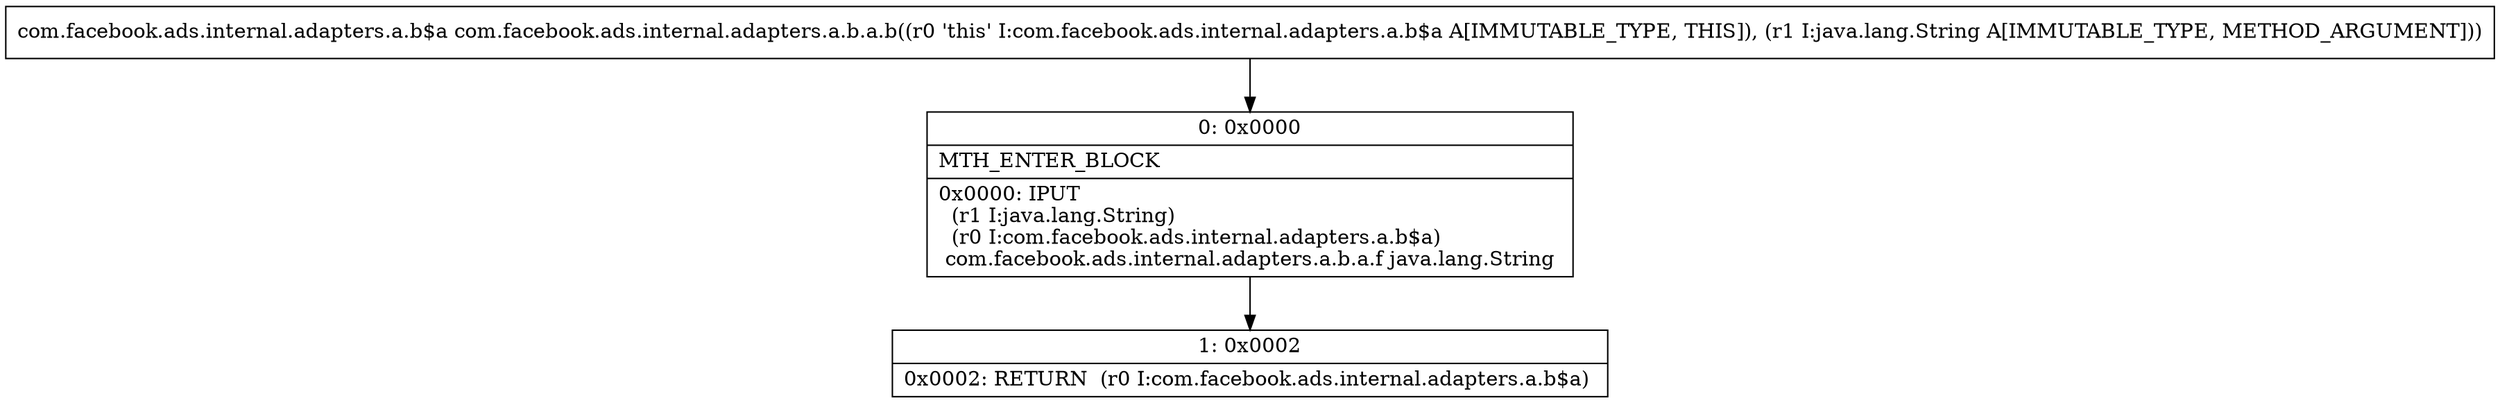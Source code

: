 digraph "CFG forcom.facebook.ads.internal.adapters.a.b.a.b(Ljava\/lang\/String;)Lcom\/facebook\/ads\/internal\/adapters\/a\/b$a;" {
Node_0 [shape=record,label="{0\:\ 0x0000|MTH_ENTER_BLOCK\l|0x0000: IPUT  \l  (r1 I:java.lang.String)\l  (r0 I:com.facebook.ads.internal.adapters.a.b$a)\l com.facebook.ads.internal.adapters.a.b.a.f java.lang.String \l}"];
Node_1 [shape=record,label="{1\:\ 0x0002|0x0002: RETURN  (r0 I:com.facebook.ads.internal.adapters.a.b$a) \l}"];
MethodNode[shape=record,label="{com.facebook.ads.internal.adapters.a.b$a com.facebook.ads.internal.adapters.a.b.a.b((r0 'this' I:com.facebook.ads.internal.adapters.a.b$a A[IMMUTABLE_TYPE, THIS]), (r1 I:java.lang.String A[IMMUTABLE_TYPE, METHOD_ARGUMENT])) }"];
MethodNode -> Node_0;
Node_0 -> Node_1;
}

